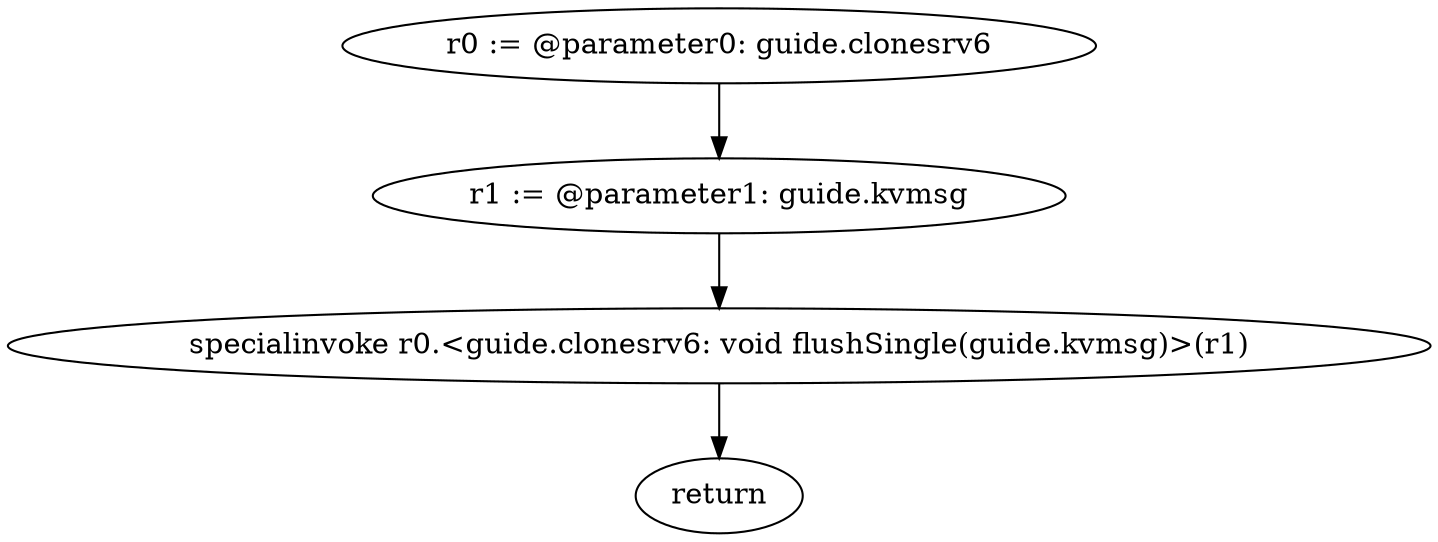 digraph "unitGraph" {
    "r0 := @parameter0: guide.clonesrv6"
    "r1 := @parameter1: guide.kvmsg"
    "specialinvoke r0.<guide.clonesrv6: void flushSingle(guide.kvmsg)>(r1)"
    "return"
    "r0 := @parameter0: guide.clonesrv6"->"r1 := @parameter1: guide.kvmsg";
    "r1 := @parameter1: guide.kvmsg"->"specialinvoke r0.<guide.clonesrv6: void flushSingle(guide.kvmsg)>(r1)";
    "specialinvoke r0.<guide.clonesrv6: void flushSingle(guide.kvmsg)>(r1)"->"return";
}
